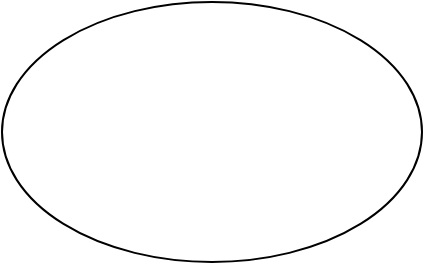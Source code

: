 <mxfile version="18.1.3" type="github" pages="4">
  <diagram id="5Bgpg4QZmj8Q5ADuIZz-" name="全体構成">
    <mxGraphModel dx="910" dy="523" grid="1" gridSize="10" guides="1" tooltips="1" connect="1" arrows="1" fold="1" page="1" pageScale="1" pageWidth="1169" pageHeight="827" math="0" shadow="0">
      <root>
        <mxCell id="0" />
        <mxCell id="1" parent="0" />
        <mxCell id="dFp8VKm8FutFWLKA6MDh-1" value="" style="ellipse;whiteSpace=wrap;html=1;" parent="1" vertex="1">
          <mxGeometry x="230" y="150" width="210" height="130" as="geometry" />
        </mxCell>
      </root>
    </mxGraphModel>
  </diagram>
  <diagram id="i-IHJQSLo3SjMjOWQqo0" name="E-R図">
    <mxGraphModel dx="910" dy="523" grid="1" gridSize="10" guides="1" tooltips="1" connect="1" arrows="1" fold="1" page="1" pageScale="1" pageWidth="1169" pageHeight="827" math="0" shadow="0">
      <root>
        <mxCell id="NCAFjSBsGvpr9k2f_5j3-0" />
        <mxCell id="NCAFjSBsGvpr9k2f_5j3-1" parent="NCAFjSBsGvpr9k2f_5j3-0" />
      </root>
    </mxGraphModel>
  </diagram>
  <diagram id="IzEv5zryaSdnXfJL00AD" name="UML">
    <mxGraphModel dx="910" dy="523" grid="1" gridSize="10" guides="1" tooltips="1" connect="1" arrows="1" fold="1" page="1" pageScale="1" pageWidth="1169" pageHeight="827" math="0" shadow="0">
      <root>
        <mxCell id="KCmEowvrTylowhZ2uvbx-0" />
        <mxCell id="KCmEowvrTylowhZ2uvbx-1" parent="KCmEowvrTylowhZ2uvbx-0" />
      </root>
    </mxGraphModel>
  </diagram>
  <diagram id="wTfKXeCDNPPVg7Ran6rp" name="スクレイピング">
    <mxGraphModel dx="910" dy="523" grid="1" gridSize="10" guides="1" tooltips="1" connect="1" arrows="1" fold="1" page="1" pageScale="1" pageWidth="1169" pageHeight="827" math="0" shadow="0">
      <root>
        <mxCell id="DWsXqn6DtvlezWm5sOSw-0" />
        <mxCell id="DWsXqn6DtvlezWm5sOSw-1" parent="DWsXqn6DtvlezWm5sOSw-0" />
        <mxCell id="DWsXqn6DtvlezWm5sOSw-7" value="GoogleWordSpider" style="swimlane;fontStyle=1;align=center;verticalAlign=top;childLayout=stackLayout;horizontal=1;startSize=26;horizontalStack=0;resizeParent=1;resizeParentMax=0;resizeLast=0;collapsible=1;marginBottom=0;" parent="DWsXqn6DtvlezWm5sOSw-1" vertex="1">
          <mxGeometry x="240" y="362" width="160" height="136" as="geometry">
            <mxRectangle x="480" y="200" width="100" height="26" as="alternateBounds" />
          </mxGeometry>
        </mxCell>
        <mxCell id="DWsXqn6DtvlezWm5sOSw-45" value="+ field: type" style="text;strokeColor=none;fillColor=none;align=left;verticalAlign=top;spacingLeft=4;spacingRight=4;overflow=hidden;rotatable=0;points=[[0,0.5],[1,0.5]];portConstraint=eastwest;" parent="DWsXqn6DtvlezWm5sOSw-7" vertex="1">
          <mxGeometry y="26" width="160" height="26" as="geometry" />
        </mxCell>
        <mxCell id="DWsXqn6DtvlezWm5sOSw-8" value="+ field: type" style="text;strokeColor=none;fillColor=none;align=left;verticalAlign=top;spacingLeft=4;spacingRight=4;overflow=hidden;rotatable=0;points=[[0,0.5],[1,0.5]];portConstraint=eastwest;" parent="DWsXqn6DtvlezWm5sOSw-7" vertex="1">
          <mxGeometry y="52" width="160" height="26" as="geometry" />
        </mxCell>
        <mxCell id="DWsXqn6DtvlezWm5sOSw-9" value="" style="line;strokeWidth=1;fillColor=none;align=left;verticalAlign=middle;spacingTop=-1;spacingLeft=3;spacingRight=3;rotatable=0;labelPosition=right;points=[];portConstraint=eastwest;" parent="DWsXqn6DtvlezWm5sOSw-7" vertex="1">
          <mxGeometry y="78" width="160" height="8" as="geometry" />
        </mxCell>
        <mxCell id="DWsXqn6DtvlezWm5sOSw-10" value="+ start_requests(self): &#xa;+ parse(self, response): " style="text;strokeColor=none;fillColor=none;align=left;verticalAlign=top;spacingLeft=4;spacingRight=4;overflow=hidden;rotatable=0;points=[[0,0.5],[1,0.5]];portConstraint=eastwest;" parent="DWsXqn6DtvlezWm5sOSw-7" vertex="1">
          <mxGeometry y="86" width="160" height="50" as="geometry" />
        </mxCell>
        <mxCell id="DWsXqn6DtvlezWm5sOSw-13" value="&lt;div&gt;&lt;span&gt;~/Dev/sample_pj/&lt;/span&gt;&lt;br&gt;&lt;/div&gt;&lt;div&gt;├── sample_pj&lt;/div&gt;&lt;div&gt;│&amp;nbsp; &amp;nbsp;├── __init__.py&lt;/div&gt;&lt;div&gt;│&amp;nbsp; &amp;nbsp;├── items.py&lt;/div&gt;&lt;div&gt;│&amp;nbsp; &amp;nbsp;├── middlewares.py&lt;/div&gt;&lt;div&gt;│&amp;nbsp; &amp;nbsp;├── pipelines.py&lt;/div&gt;&lt;div&gt;│&amp;nbsp; &amp;nbsp;├── settings.py&lt;/div&gt;&lt;div&gt;│&amp;nbsp; &amp;nbsp;└── spiders&lt;/div&gt;&lt;div&gt;│&amp;nbsp; &amp;nbsp; &amp;nbsp; &amp;nbsp;├── __init__.py&lt;/div&gt;&lt;div&gt;│&amp;nbsp; &amp;nbsp; &amp;nbsp; &amp;nbsp;└── google_word.py&lt;/div&gt;&lt;div&gt;└── scrapy.cfg&lt;/div&gt;&lt;div&gt;└── start_urls.txt&lt;br&gt;&lt;/div&gt;" style="sketch=0;points=[[0,0,0],[0.25,0,0],[0.5,0,0],[0.75,0,0],[1,0,0],[1,0.25,0],[1,0.5,0],[1,0.75,0],[1,1,0],[0.75,1,0],[0.5,1,0],[0.25,1,0],[0,1,0],[0,0.75,0],[0,0.5,0],[0,0.25,0]];rounded=1;absoluteArcSize=1;arcSize=2;html=1;strokeColor=none;gradientColor=none;shadow=0;dashed=0;fontSize=12;fontColor=#9E9E9E;align=left;verticalAlign=top;spacing=10;spacingTop=-4;fillColor=#EFEBE9;" parent="DWsXqn6DtvlezWm5sOSw-1" vertex="1">
          <mxGeometry x="80" y="68" width="320" height="202" as="geometry" />
        </mxCell>
        <mxCell id="DWsXqn6DtvlezWm5sOSw-33" value="GoogleWordPipeline" style="swimlane;fontStyle=1;align=center;verticalAlign=top;childLayout=stackLayout;horizontal=1;startSize=26;horizontalStack=0;resizeParent=1;resizeParentMax=0;resizeLast=0;collapsible=1;marginBottom=0;" parent="DWsXqn6DtvlezWm5sOSw-1" vertex="1">
          <mxGeometry x="480" y="300" width="210" height="148" as="geometry">
            <mxRectangle x="480" y="200" width="100" height="26" as="alternateBounds" />
          </mxGeometry>
        </mxCell>
        <mxCell id="DWsXqn6DtvlezWm5sOSw-34" value="+ title: string&#xa;+ job: string&#xa;+ date: string&#xa;+ text: string" style="text;strokeColor=none;fillColor=none;align=left;verticalAlign=top;spacingLeft=4;spacingRight=4;overflow=hidden;rotatable=0;points=[[0,0.5],[1,0.5]];portConstraint=eastwest;" parent="DWsXqn6DtvlezWm5sOSw-33" vertex="1">
          <mxGeometry y="26" width="210" height="64" as="geometry" />
        </mxCell>
        <mxCell id="DWsXqn6DtvlezWm5sOSw-35" value="" style="line;strokeWidth=1;fillColor=none;align=left;verticalAlign=middle;spacingTop=-1;spacingLeft=3;spacingRight=3;rotatable=0;labelPosition=right;points=[];portConstraint=eastwest;" parent="DWsXqn6DtvlezWm5sOSw-33" vertex="1">
          <mxGeometry y="90" width="210" height="8" as="geometry" />
        </mxCell>
        <mxCell id="DWsXqn6DtvlezWm5sOSw-36" value="+ open_spider(self, spider): &#xa;+ process_item(self, , item, spider): " style="text;strokeColor=none;fillColor=none;align=left;verticalAlign=top;spacingLeft=4;spacingRight=4;overflow=hidden;rotatable=0;points=[[0,0.5],[1,0.5]];portConstraint=eastwest;" parent="DWsXqn6DtvlezWm5sOSw-33" vertex="1">
          <mxGeometry y="98" width="210" height="50" as="geometry" />
        </mxCell>
        <mxCell id="DWsXqn6DtvlezWm5sOSw-21" value="GoogleWordItem" style="swimlane;fontStyle=1;align=center;verticalAlign=top;childLayout=stackLayout;horizontal=1;startSize=26;horizontalStack=0;resizeParent=1;resizeParentMax=0;resizeLast=0;collapsible=1;marginBottom=0;" parent="DWsXqn6DtvlezWm5sOSw-1" vertex="1">
          <mxGeometry x="480" y="120" width="160" height="148" as="geometry">
            <mxRectangle x="480" y="200" width="100" height="26" as="alternateBounds" />
          </mxGeometry>
        </mxCell>
        <mxCell id="DWsXqn6DtvlezWm5sOSw-22" value="+ title: string&#xa;+ job: string&#xa;+ date: string&#xa;+ text: string" style="text;strokeColor=none;fillColor=none;align=left;verticalAlign=top;spacingLeft=4;spacingRight=4;overflow=hidden;rotatable=0;points=[[0,0.5],[1,0.5]];portConstraint=eastwest;" parent="DWsXqn6DtvlezWm5sOSw-21" vertex="1">
          <mxGeometry y="26" width="160" height="64" as="geometry" />
        </mxCell>
        <mxCell id="DWsXqn6DtvlezWm5sOSw-23" value="" style="line;strokeWidth=1;fillColor=none;align=left;verticalAlign=middle;spacingTop=-1;spacingLeft=3;spacingRight=3;rotatable=0;labelPosition=right;points=[];portConstraint=eastwest;" parent="DWsXqn6DtvlezWm5sOSw-21" vertex="1">
          <mxGeometry y="90" width="160" height="8" as="geometry" />
        </mxCell>
        <mxCell id="DWsXqn6DtvlezWm5sOSw-24" value="+ start_requests(self): &#xa;+ parse(self, response): " style="text;strokeColor=none;fillColor=none;align=left;verticalAlign=top;spacingLeft=4;spacingRight=4;overflow=hidden;rotatable=0;points=[[0,0.5],[1,0.5]];portConstraint=eastwest;" parent="DWsXqn6DtvlezWm5sOSw-21" vertex="1">
          <mxGeometry y="98" width="160" height="50" as="geometry" />
        </mxCell>
        <mxCell id="DWsXqn6DtvlezWm5sOSw-37" value="ファイル構成" style="text;strokeColor=none;fillColor=none;html=1;fontSize=24;fontStyle=1;verticalAlign=middle;align=center;" parent="DWsXqn6DtvlezWm5sOSw-1" vertex="1">
          <mxGeometry x="80" y="28" width="160" height="40" as="geometry" />
        </mxCell>
        <UserObject label="/spiders/google_word.py" placeholders="1" name="Variable" id="DWsXqn6DtvlezWm5sOSw-38">
          <mxCell style="text;html=1;strokeColor=none;fillColor=none;align=center;verticalAlign=middle;whiteSpace=wrap;overflow=hidden;" parent="DWsXqn6DtvlezWm5sOSw-1" vertex="1">
            <mxGeometry x="240" y="340" width="140" height="20" as="geometry" />
          </mxCell>
        </UserObject>
        <mxCell id="DWsXqn6DtvlezWm5sOSw-44" value="BeautifulSoup" style="whiteSpace=wrap;html=1;shape=mxgraph.basic.document" parent="DWsXqn6DtvlezWm5sOSw-1" vertex="1">
          <mxGeometry x="60" y="360" width="150" height="62" as="geometry" />
        </mxCell>
        <mxCell id="DWsXqn6DtvlezWm5sOSw-46" value="" style="endArrow=none;html=1;rounded=0;entryX=0;entryY=0.081;entryDx=0;entryDy=0;entryPerimeter=0;exitX=1;exitY=0.5;exitDx=0;exitDy=0;exitPerimeter=0;" parent="DWsXqn6DtvlezWm5sOSw-1" source="DWsXqn6DtvlezWm5sOSw-44" target="DWsXqn6DtvlezWm5sOSw-7" edge="1">
          <mxGeometry width="50" height="50" relative="1" as="geometry">
            <mxPoint x="550" y="510" as="sourcePoint" />
            <mxPoint x="600" y="460" as="targetPoint" />
          </mxGeometry>
        </mxCell>
      </root>
    </mxGraphModel>
  </diagram>
</mxfile>
